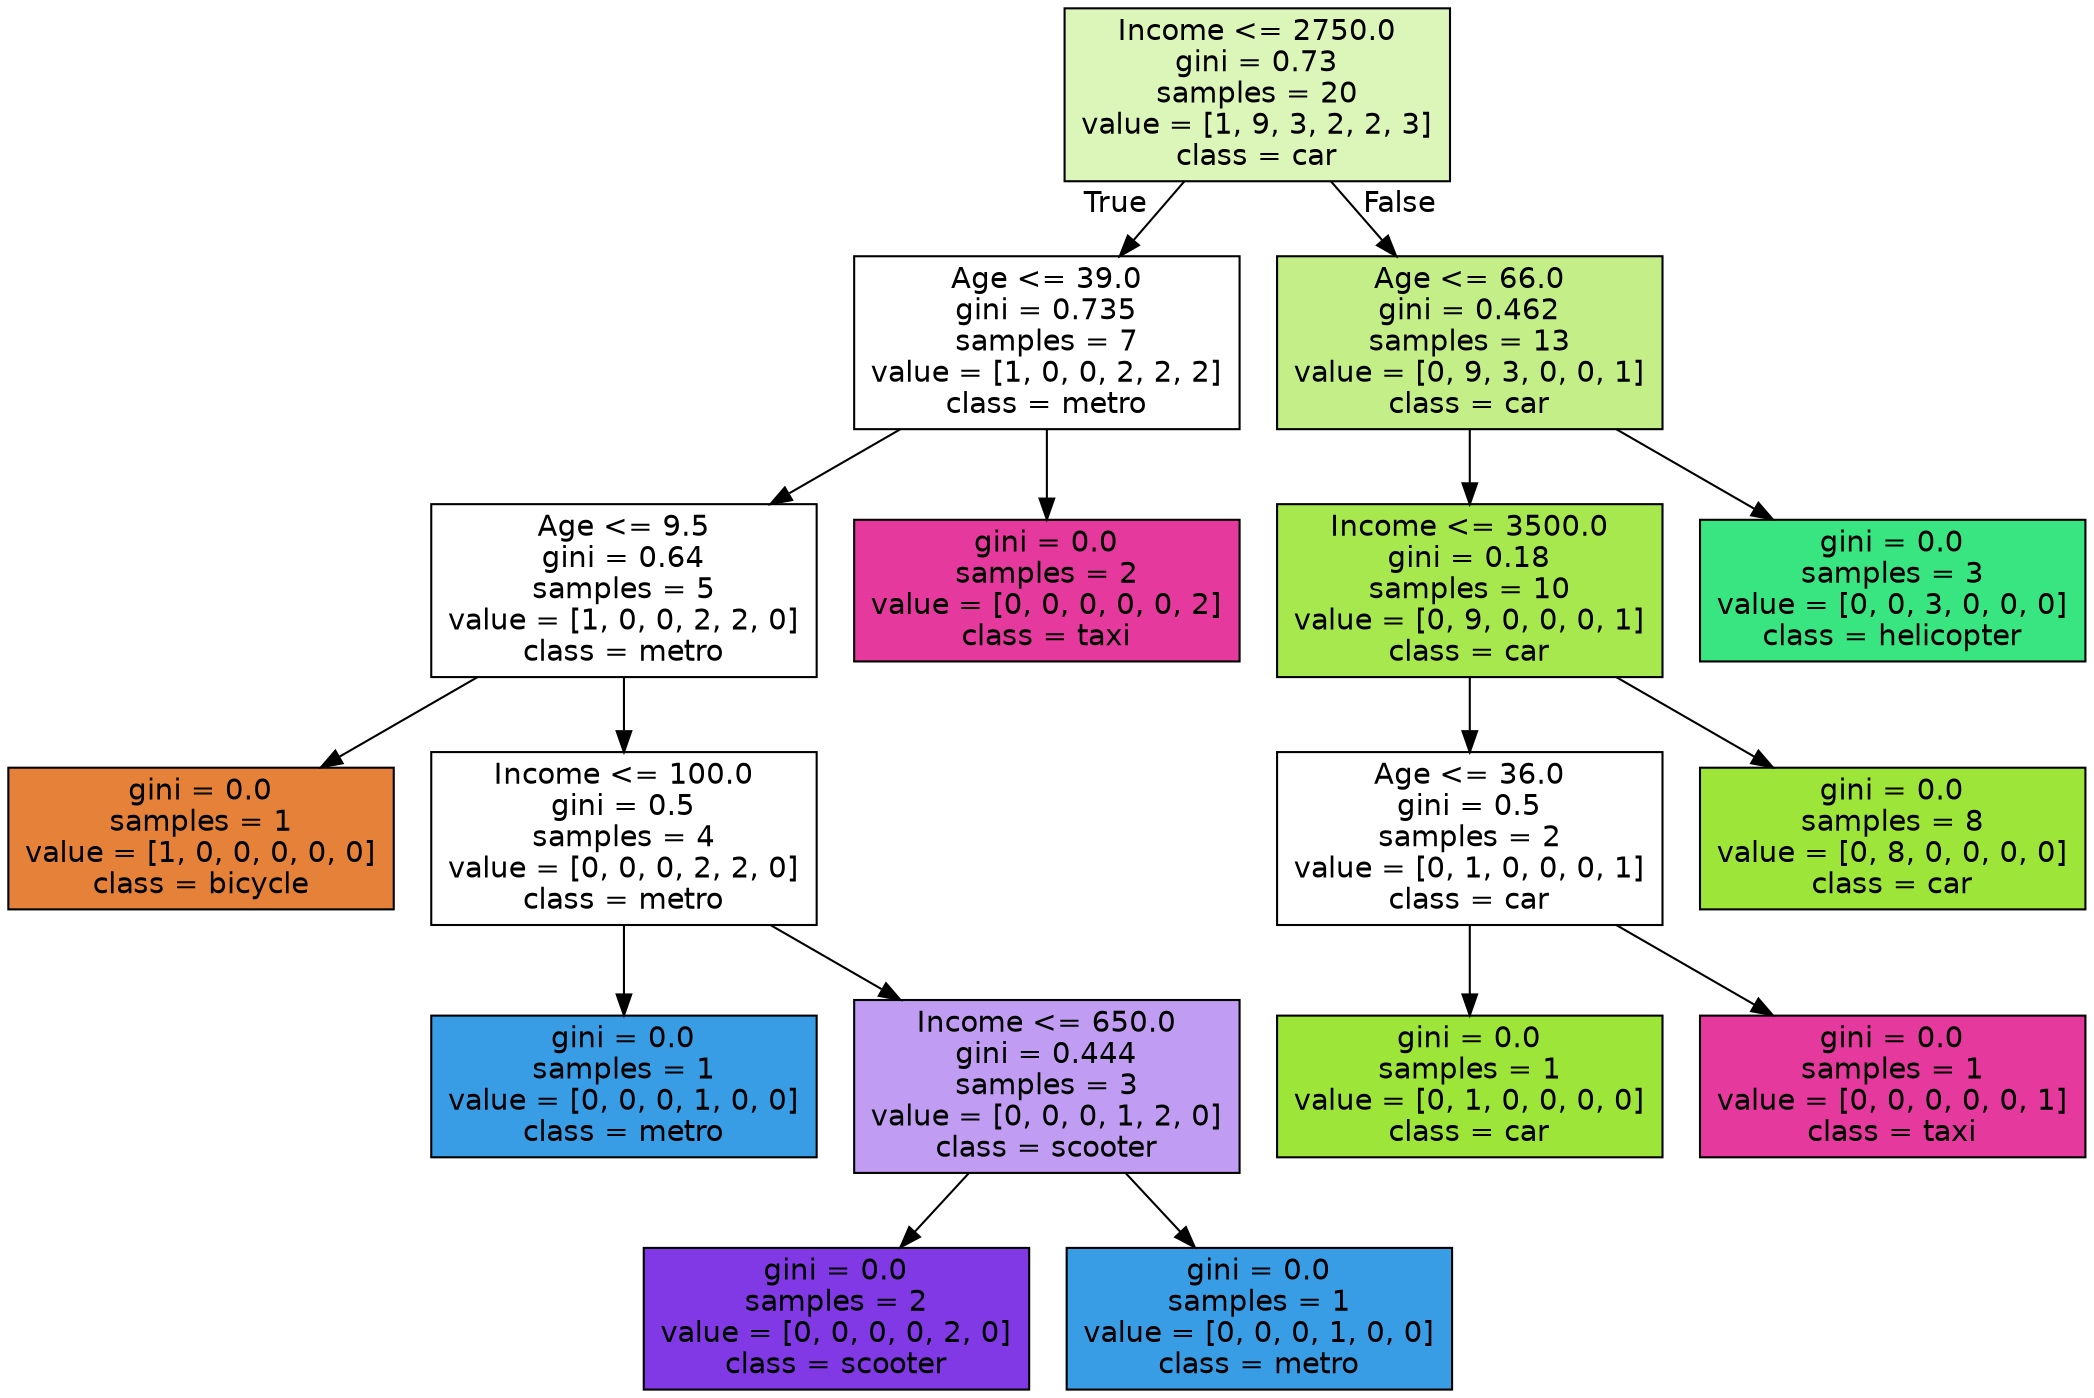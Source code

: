 digraph Tree {
node [shape=box, style="filled", color="black", fontname="helvetica"] ;
edge [fontname="helvetica"] ;
0 [label="Income <= 2750.0\ngini = 0.73\nsamples = 20\nvalue = [1, 9, 3, 2, 2, 3]\nclass = car", fillcolor="#dcf6b9"] ;
1 [label="Age <= 39.0\ngini = 0.735\nsamples = 7\nvalue = [1, 0, 0, 2, 2, 2]\nclass = metro", fillcolor="#ffffff"] ;
0 -> 1 [labeldistance=2.5, labelangle=45, headlabel="True"] ;
2 [label="Age <= 9.5\ngini = 0.64\nsamples = 5\nvalue = [1, 0, 0, 2, 2, 0]\nclass = metro", fillcolor="#ffffff"] ;
1 -> 2 ;
3 [label="gini = 0.0\nsamples = 1\nvalue = [1, 0, 0, 0, 0, 0]\nclass = bicycle", fillcolor="#e58139"] ;
2 -> 3 ;
4 [label="Income <= 100.0\ngini = 0.5\nsamples = 4\nvalue = [0, 0, 0, 2, 2, 0]\nclass = metro", fillcolor="#ffffff"] ;
2 -> 4 ;
5 [label="gini = 0.0\nsamples = 1\nvalue = [0, 0, 0, 1, 0, 0]\nclass = metro", fillcolor="#399de5"] ;
4 -> 5 ;
6 [label="Income <= 650.0\ngini = 0.444\nsamples = 3\nvalue = [0, 0, 0, 1, 2, 0]\nclass = scooter", fillcolor="#c09cf2"] ;
4 -> 6 ;
7 [label="gini = 0.0\nsamples = 2\nvalue = [0, 0, 0, 0, 2, 0]\nclass = scooter", fillcolor="#8139e5"] ;
6 -> 7 ;
8 [label="gini = 0.0\nsamples = 1\nvalue = [0, 0, 0, 1, 0, 0]\nclass = metro", fillcolor="#399de5"] ;
6 -> 8 ;
9 [label="gini = 0.0\nsamples = 2\nvalue = [0, 0, 0, 0, 0, 2]\nclass = taxi", fillcolor="#e5399d"] ;
1 -> 9 ;
10 [label="Age <= 66.0\ngini = 0.462\nsamples = 13\nvalue = [0, 9, 3, 0, 0, 1]\nclass = car", fillcolor="#c4ef88"] ;
0 -> 10 [labeldistance=2.5, labelangle=-45, headlabel="False"] ;
11 [label="Income <= 3500.0\ngini = 0.18\nsamples = 10\nvalue = [0, 9, 0, 0, 0, 1]\nclass = car", fillcolor="#a8e84f"] ;
10 -> 11 ;
12 [label="Age <= 36.0\ngini = 0.5\nsamples = 2\nvalue = [0, 1, 0, 0, 0, 1]\nclass = car", fillcolor="#ffffff"] ;
11 -> 12 ;
13 [label="gini = 0.0\nsamples = 1\nvalue = [0, 1, 0, 0, 0, 0]\nclass = car", fillcolor="#9de539"] ;
12 -> 13 ;
14 [label="gini = 0.0\nsamples = 1\nvalue = [0, 0, 0, 0, 0, 1]\nclass = taxi", fillcolor="#e5399d"] ;
12 -> 14 ;
15 [label="gini = 0.0\nsamples = 8\nvalue = [0, 8, 0, 0, 0, 0]\nclass = car", fillcolor="#9de539"] ;
11 -> 15 ;
16 [label="gini = 0.0\nsamples = 3\nvalue = [0, 0, 3, 0, 0, 0]\nclass = helicopter", fillcolor="#39e581"] ;
10 -> 16 ;
}